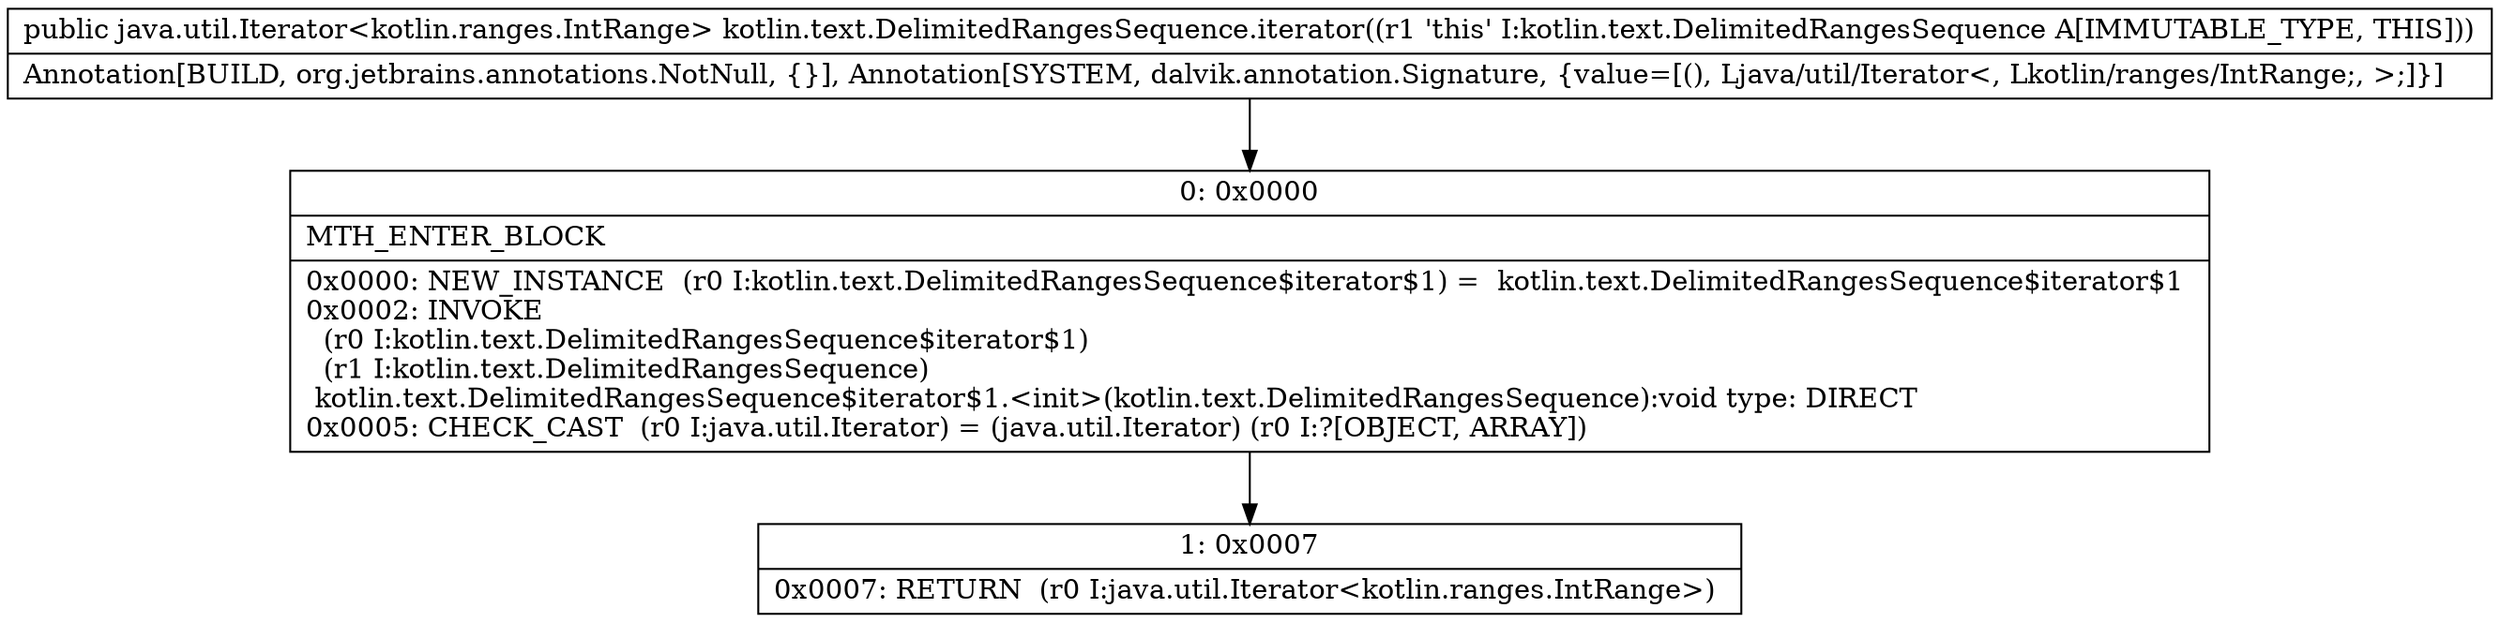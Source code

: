 digraph "CFG forkotlin.text.DelimitedRangesSequence.iterator()Ljava\/util\/Iterator;" {
Node_0 [shape=record,label="{0\:\ 0x0000|MTH_ENTER_BLOCK\l|0x0000: NEW_INSTANCE  (r0 I:kotlin.text.DelimitedRangesSequence$iterator$1) =  kotlin.text.DelimitedRangesSequence$iterator$1 \l0x0002: INVOKE  \l  (r0 I:kotlin.text.DelimitedRangesSequence$iterator$1)\l  (r1 I:kotlin.text.DelimitedRangesSequence)\l kotlin.text.DelimitedRangesSequence$iterator$1.\<init\>(kotlin.text.DelimitedRangesSequence):void type: DIRECT \l0x0005: CHECK_CAST  (r0 I:java.util.Iterator) = (java.util.Iterator) (r0 I:?[OBJECT, ARRAY]) \l}"];
Node_1 [shape=record,label="{1\:\ 0x0007|0x0007: RETURN  (r0 I:java.util.Iterator\<kotlin.ranges.IntRange\>) \l}"];
MethodNode[shape=record,label="{public java.util.Iterator\<kotlin.ranges.IntRange\> kotlin.text.DelimitedRangesSequence.iterator((r1 'this' I:kotlin.text.DelimitedRangesSequence A[IMMUTABLE_TYPE, THIS]))  | Annotation[BUILD, org.jetbrains.annotations.NotNull, \{\}], Annotation[SYSTEM, dalvik.annotation.Signature, \{value=[(), Ljava\/util\/Iterator\<, Lkotlin\/ranges\/IntRange;, \>;]\}]\l}"];
MethodNode -> Node_0;
Node_0 -> Node_1;
}

